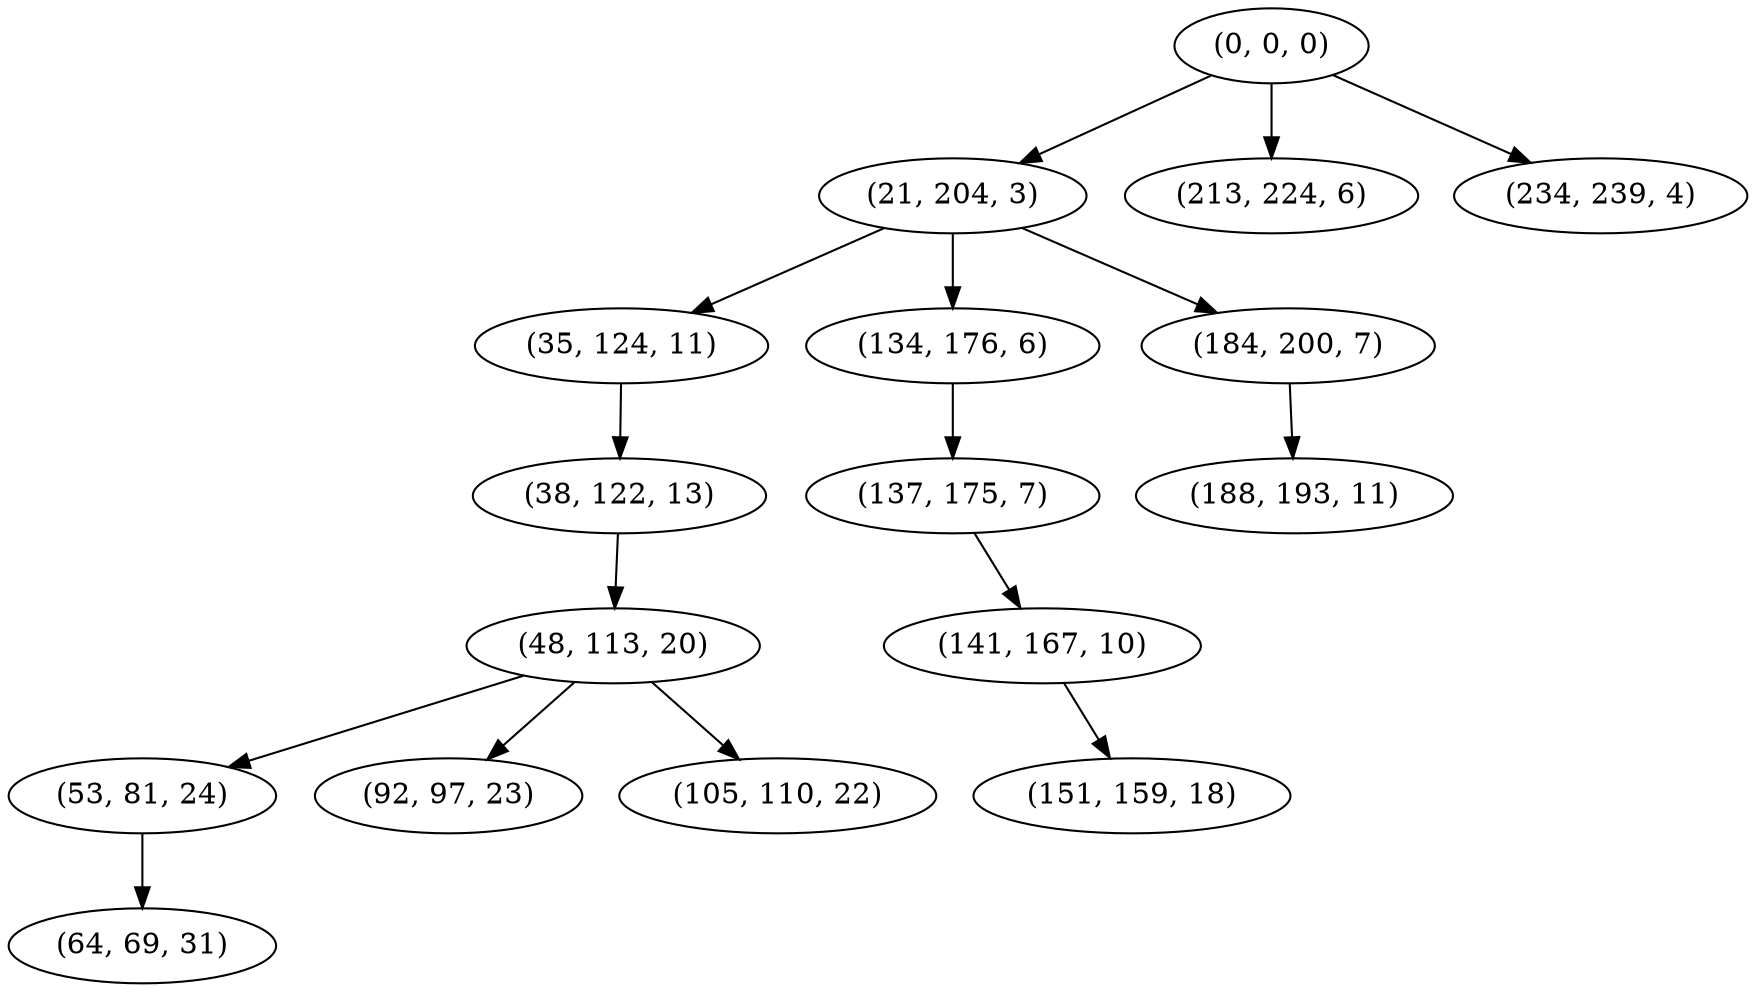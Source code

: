 digraph tree {
    "(0, 0, 0)";
    "(21, 204, 3)";
    "(35, 124, 11)";
    "(38, 122, 13)";
    "(48, 113, 20)";
    "(53, 81, 24)";
    "(64, 69, 31)";
    "(92, 97, 23)";
    "(105, 110, 22)";
    "(134, 176, 6)";
    "(137, 175, 7)";
    "(141, 167, 10)";
    "(151, 159, 18)";
    "(184, 200, 7)";
    "(188, 193, 11)";
    "(213, 224, 6)";
    "(234, 239, 4)";
    "(0, 0, 0)" -> "(21, 204, 3)";
    "(0, 0, 0)" -> "(213, 224, 6)";
    "(0, 0, 0)" -> "(234, 239, 4)";
    "(21, 204, 3)" -> "(35, 124, 11)";
    "(21, 204, 3)" -> "(134, 176, 6)";
    "(21, 204, 3)" -> "(184, 200, 7)";
    "(35, 124, 11)" -> "(38, 122, 13)";
    "(38, 122, 13)" -> "(48, 113, 20)";
    "(48, 113, 20)" -> "(53, 81, 24)";
    "(48, 113, 20)" -> "(92, 97, 23)";
    "(48, 113, 20)" -> "(105, 110, 22)";
    "(53, 81, 24)" -> "(64, 69, 31)";
    "(134, 176, 6)" -> "(137, 175, 7)";
    "(137, 175, 7)" -> "(141, 167, 10)";
    "(141, 167, 10)" -> "(151, 159, 18)";
    "(184, 200, 7)" -> "(188, 193, 11)";
}
